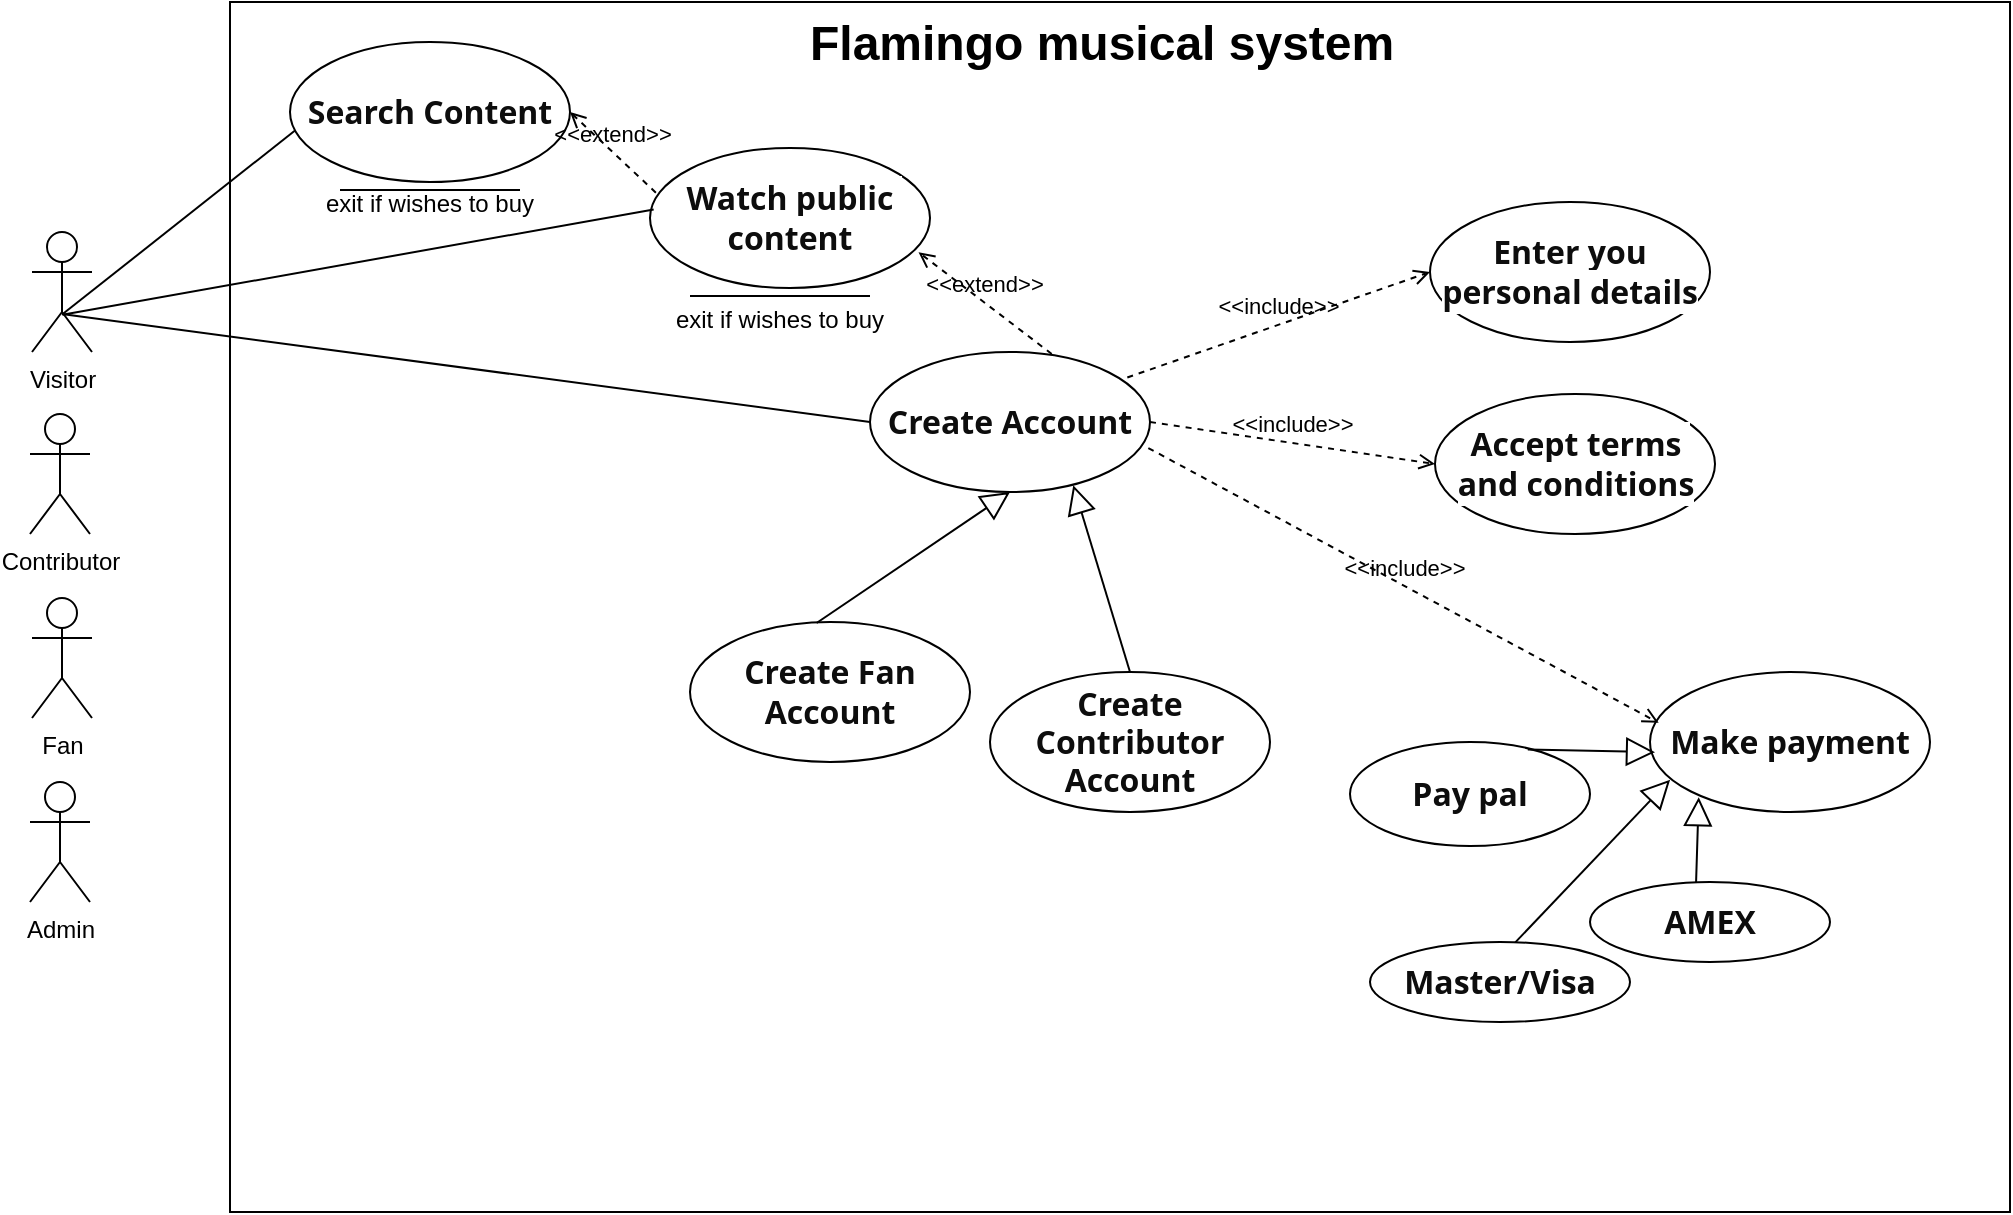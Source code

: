 <mxfile version="24.0.6" type="github">
  <diagram name="Page-1" id="_haE8Lw7t_zfTAj-2QSG">
    <mxGraphModel dx="2990" dy="-426" grid="1" gridSize="10" guides="1" tooltips="1" connect="1" arrows="1" fold="1" page="1" pageScale="1" pageWidth="850" pageHeight="1100" math="0" shadow="0">
      <root>
        <mxCell id="0" />
        <mxCell id="1" parent="0" />
        <mxCell id="QivvX561jmjx_v9K6voo-6" value="Contributor" style="shape=umlActor;verticalLabelPosition=bottom;verticalAlign=top;html=1;" vertex="1" parent="1">
          <mxGeometry x="-1550" y="1486" width="30" height="60" as="geometry" />
        </mxCell>
        <mxCell id="QivvX561jmjx_v9K6voo-7" value="Fan" style="shape=umlActor;verticalLabelPosition=bottom;verticalAlign=top;html=1;" vertex="1" parent="1">
          <mxGeometry x="-1549" y="1578" width="30" height="60" as="geometry" />
        </mxCell>
        <mxCell id="QivvX561jmjx_v9K6voo-8" value="Visitor" style="shape=umlActor;verticalLabelPosition=bottom;verticalAlign=top;html=1;" vertex="1" parent="1">
          <mxGeometry x="-1549" y="1395" width="30" height="60" as="geometry" />
        </mxCell>
        <mxCell id="QivvX561jmjx_v9K6voo-11" value="Admin&lt;div&gt;&lt;br&gt;&lt;/div&gt;" style="shape=umlActor;verticalLabelPosition=bottom;verticalAlign=top;html=1;" vertex="1" parent="1">
          <mxGeometry x="-1550" y="1670" width="30" height="60" as="geometry" />
        </mxCell>
        <mxCell id="QivvX561jmjx_v9K6voo-12" value="" style="rounded=0;whiteSpace=wrap;html=1;movable=0;resizable=0;rotatable=0;deletable=0;editable=0;locked=1;connectable=0;" vertex="1" parent="1">
          <mxGeometry x="-1450" y="1280" width="890" height="605" as="geometry" />
        </mxCell>
        <mxCell id="QivvX561jmjx_v9K6voo-16" value="&lt;h1 style=&quot;margin-top: 0px;&quot;&gt;Flamingo musical system&lt;/h1&gt;" style="text;html=1;whiteSpace=wrap;overflow=hidden;rounded=0;movable=0;resizable=0;rotatable=0;deletable=0;editable=0;locked=1;connectable=0;" vertex="1" parent="1">
          <mxGeometry x="-1162.5" y="1280" width="315" height="70" as="geometry" />
        </mxCell>
        <mxCell id="QivvX561jmjx_v9K6voo-18" value="&lt;span style=&quot;border: 0px solid rgb(227, 227, 227); box-sizing: border-box; --tw-border-spacing-x: 0; --tw-border-spacing-y: 0; --tw-translate-x: 0; --tw-translate-y: 0; --tw-rotate: 0; --tw-skew-x: 0; --tw-skew-y: 0; --tw-scale-x: 1; --tw-scale-y: 1; --tw-pan-x: ; --tw-pan-y: ; --tw-pinch-zoom: ; --tw-scroll-snap-strictness: proximity; --tw-gradient-from-position: ; --tw-gradient-via-position: ; --tw-gradient-to-position: ; --tw-ordinal: ; --tw-slashed-zero: ; --tw-numeric-figure: ; --tw-numeric-spacing: ; --tw-numeric-fraction: ; --tw-ring-inset: ; --tw-ring-offset-width: 0px; --tw-ring-offset-color: #fff; --tw-ring-color: rgba(69,89,164,.5); --tw-ring-offset-shadow: 0 0 transparent; --tw-ring-shadow: 0 0 transparent; --tw-shadow: 0 0 transparent; --tw-shadow-colored: 0 0 transparent; --tw-blur: ; --tw-brightness: ; --tw-contrast: ; --tw-grayscale: ; --tw-hue-rotate: ; --tw-invert: ; --tw-saturate: ; --tw-sepia: ; --tw-drop-shadow: ; --tw-backdrop-blur: ; --tw-backdrop-brightness: ; --tw-backdrop-contrast: ; --tw-backdrop-grayscale: ; --tw-backdrop-hue-rotate: ; --tw-backdrop-invert: ; --tw-backdrop-opacity: ; --tw-backdrop-saturate: ; --tw-backdrop-sepia: ; font-weight: 600; color: rgb(13, 13, 13); margin-top: 1.25em; margin-bottom: 1.25em; font-family: Söhne, ui-sans-serif, system-ui, -apple-system, &amp;quot;Segoe UI&amp;quot;, Roboto, Ubuntu, Cantarell, &amp;quot;Noto Sans&amp;quot;, sans-serif, &amp;quot;Helvetica Neue&amp;quot;, Arial, &amp;quot;Apple Color Emoji&amp;quot;, &amp;quot;Segoe UI Emoji&amp;quot;, &amp;quot;Segoe UI Symbol&amp;quot;, &amp;quot;Noto Color Emoji&amp;quot;; font-size: 16px; text-align: left; white-space-collapse: preserve; background-color: rgb(255, 255, 255);&quot;&gt;Search Content&lt;/span&gt;" style="ellipse;whiteSpace=wrap;html=1;" vertex="1" parent="1">
          <mxGeometry x="-1420" y="1300" width="140" height="70" as="geometry" />
        </mxCell>
        <mxCell id="QivvX561jmjx_v9K6voo-21" value="&lt;span style=&quot;border: 0px solid rgb(227, 227, 227); box-sizing: border-box; --tw-border-spacing-x: 0; --tw-border-spacing-y: 0; --tw-translate-x: 0; --tw-translate-y: 0; --tw-rotate: 0; --tw-skew-x: 0; --tw-skew-y: 0; --tw-scale-x: 1; --tw-scale-y: 1; --tw-pan-x: ; --tw-pan-y: ; --tw-pinch-zoom: ; --tw-scroll-snap-strictness: proximity; --tw-gradient-from-position: ; --tw-gradient-via-position: ; --tw-gradient-to-position: ; --tw-ordinal: ; --tw-slashed-zero: ; --tw-numeric-figure: ; --tw-numeric-spacing: ; --tw-numeric-fraction: ; --tw-ring-inset: ; --tw-ring-offset-width: 0px; --tw-ring-offset-color: #fff; --tw-ring-color: rgba(69,89,164,.5); --tw-ring-offset-shadow: 0 0 transparent; --tw-ring-shadow: 0 0 transparent; --tw-shadow: 0 0 transparent; --tw-shadow-colored: 0 0 transparent; --tw-blur: ; --tw-brightness: ; --tw-contrast: ; --tw-grayscale: ; --tw-hue-rotate: ; --tw-invert: ; --tw-saturate: ; --tw-sepia: ; --tw-drop-shadow: ; --tw-backdrop-blur: ; --tw-backdrop-brightness: ; --tw-backdrop-contrast: ; --tw-backdrop-grayscale: ; --tw-backdrop-hue-rotate: ; --tw-backdrop-invert: ; --tw-backdrop-opacity: ; --tw-backdrop-saturate: ; --tw-backdrop-sepia: ; font-weight: 600; color: rgb(13, 13, 13); margin-top: 1.25em; margin-bottom: 1.25em; font-family: Söhne, ui-sans-serif, system-ui, -apple-system, &amp;quot;Segoe UI&amp;quot;, Roboto, Ubuntu, Cantarell, &amp;quot;Noto Sans&amp;quot;, sans-serif, &amp;quot;Helvetica Neue&amp;quot;, Arial, &amp;quot;Apple Color Emoji&amp;quot;, &amp;quot;Segoe UI Emoji&amp;quot;, &amp;quot;Segoe UI Symbol&amp;quot;, &amp;quot;Noto Color Emoji&amp;quot;; font-size: 16px; text-align: left; white-space-collapse: preserve; background-color: rgb(255, 255, 255);&quot;&gt;Watch public content&lt;/span&gt;" style="ellipse;whiteSpace=wrap;html=1;" vertex="1" parent="1">
          <mxGeometry x="-1240" y="1353" width="140" height="70" as="geometry" />
        </mxCell>
        <mxCell id="QivvX561jmjx_v9K6voo-24" value="&lt;span style=&quot;color: rgb(13, 13, 13); font-family: Söhne, ui-sans-serif, system-ui, -apple-system, &amp;quot;Segoe UI&amp;quot;, Roboto, Ubuntu, Cantarell, &amp;quot;Noto Sans&amp;quot;, sans-serif, &amp;quot;Helvetica Neue&amp;quot;, Arial, &amp;quot;Apple Color Emoji&amp;quot;, &amp;quot;Segoe UI Emoji&amp;quot;, &amp;quot;Segoe UI Symbol&amp;quot;, &amp;quot;Noto Color Emoji&amp;quot;; font-size: 16px; font-weight: 600; text-align: left; white-space-collapse: preserve; background-color: rgb(255, 255, 255);&quot;&gt;Create Contributor Account&lt;/span&gt;" style="ellipse;whiteSpace=wrap;html=1;" vertex="1" parent="1">
          <mxGeometry x="-1070" y="1615" width="140" height="70" as="geometry" />
        </mxCell>
        <mxCell id="QivvX561jmjx_v9K6voo-25" value="&lt;span style=&quot;border: 0px solid rgb(227, 227, 227); box-sizing: border-box; --tw-border-spacing-x: 0; --tw-border-spacing-y: 0; --tw-translate-x: 0; --tw-translate-y: 0; --tw-rotate: 0; --tw-skew-x: 0; --tw-skew-y: 0; --tw-scale-x: 1; --tw-scale-y: 1; --tw-pan-x: ; --tw-pan-y: ; --tw-pinch-zoom: ; --tw-scroll-snap-strictness: proximity; --tw-gradient-from-position: ; --tw-gradient-via-position: ; --tw-gradient-to-position: ; --tw-ordinal: ; --tw-slashed-zero: ; --tw-numeric-figure: ; --tw-numeric-spacing: ; --tw-numeric-fraction: ; --tw-ring-inset: ; --tw-ring-offset-width: 0px; --tw-ring-offset-color: #fff; --tw-ring-color: rgba(69,89,164,.5); --tw-ring-offset-shadow: 0 0 transparent; --tw-ring-shadow: 0 0 transparent; --tw-shadow: 0 0 transparent; --tw-shadow-colored: 0 0 transparent; --tw-blur: ; --tw-brightness: ; --tw-contrast: ; --tw-grayscale: ; --tw-hue-rotate: ; --tw-invert: ; --tw-saturate: ; --tw-sepia: ; --tw-drop-shadow: ; --tw-backdrop-blur: ; --tw-backdrop-brightness: ; --tw-backdrop-contrast: ; --tw-backdrop-grayscale: ; --tw-backdrop-hue-rotate: ; --tw-backdrop-invert: ; --tw-backdrop-opacity: ; --tw-backdrop-saturate: ; --tw-backdrop-sepia: ; font-weight: 600; color: rgb(13, 13, 13); margin-top: 1.25em; margin-bottom: 1.25em; font-family: Söhne, ui-sans-serif, system-ui, -apple-system, &amp;quot;Segoe UI&amp;quot;, Roboto, Ubuntu, Cantarell, &amp;quot;Noto Sans&amp;quot;, sans-serif, &amp;quot;Helvetica Neue&amp;quot;, Arial, &amp;quot;Apple Color Emoji&amp;quot;, &amp;quot;Segoe UI Emoji&amp;quot;, &amp;quot;Segoe UI Symbol&amp;quot;, &amp;quot;Noto Color Emoji&amp;quot;; font-size: 16px; text-align: left; white-space-collapse: preserve; background-color: rgb(255, 255, 255);&quot;&gt;Create Account&lt;/span&gt;" style="ellipse;whiteSpace=wrap;html=1;" vertex="1" parent="1">
          <mxGeometry x="-1130" y="1455" width="140" height="70" as="geometry" />
        </mxCell>
        <mxCell id="QivvX561jmjx_v9K6voo-26" value="&lt;span style=&quot;color: rgb(13, 13, 13); font-family: Söhne, ui-sans-serif, system-ui, -apple-system, &amp;quot;Segoe UI&amp;quot;, Roboto, Ubuntu, Cantarell, &amp;quot;Noto Sans&amp;quot;, sans-serif, &amp;quot;Helvetica Neue&amp;quot;, Arial, &amp;quot;Apple Color Emoji&amp;quot;, &amp;quot;Segoe UI Emoji&amp;quot;, &amp;quot;Segoe UI Symbol&amp;quot;, &amp;quot;Noto Color Emoji&amp;quot;; font-size: 16px; font-weight: 600; text-align: left; white-space-collapse: preserve; background-color: rgb(255, 255, 255);&quot;&gt;Create Fan Account&lt;/span&gt;" style="ellipse;whiteSpace=wrap;html=1;" vertex="1" parent="1">
          <mxGeometry x="-1220" y="1590" width="140" height="70" as="geometry" />
        </mxCell>
        <mxCell id="QivvX561jmjx_v9K6voo-27" value="" style="endArrow=none;html=1;rounded=0;entryX=0;entryY=0.5;entryDx=0;entryDy=0;exitX=0.498;exitY=0.683;exitDx=0;exitDy=0;exitPerimeter=0;" edge="1" parent="1" source="QivvX561jmjx_v9K6voo-8" target="QivvX561jmjx_v9K6voo-25">
          <mxGeometry width="50" height="50" relative="1" as="geometry">
            <mxPoint x="-1570" y="1430" as="sourcePoint" />
            <mxPoint x="-1000" y="1480" as="targetPoint" />
          </mxGeometry>
        </mxCell>
        <mxCell id="QivvX561jmjx_v9K6voo-29" value="" style="edgeStyle=none;html=1;endSize=12;endArrow=block;endFill=0;rounded=0;entryX=0.5;entryY=1;entryDx=0;entryDy=0;exitX=0.452;exitY=0.007;exitDx=0;exitDy=0;exitPerimeter=0;" edge="1" parent="1" source="QivvX561jmjx_v9K6voo-26" target="QivvX561jmjx_v9K6voo-25">
          <mxGeometry width="160" relative="1" as="geometry">
            <mxPoint x="-1100" y="1578" as="sourcePoint" />
            <mxPoint x="-940" y="1578" as="targetPoint" />
          </mxGeometry>
        </mxCell>
        <mxCell id="QivvX561jmjx_v9K6voo-30" value="" style="endArrow=none;html=1;rounded=0;exitX=0.517;exitY=0.682;exitDx=0;exitDy=0;exitPerimeter=0;entryX=0.018;entryY=0.632;entryDx=0;entryDy=0;entryPerimeter=0;" edge="1" parent="1" source="QivvX561jmjx_v9K6voo-8" target="QivvX561jmjx_v9K6voo-18">
          <mxGeometry width="50" height="50" relative="1" as="geometry">
            <mxPoint x="-1050" y="1530" as="sourcePoint" />
            <mxPoint x="-1000" y="1480" as="targetPoint" />
          </mxGeometry>
        </mxCell>
        <mxCell id="QivvX561jmjx_v9K6voo-31" value="" style="endArrow=none;html=1;rounded=0;exitX=0.508;exitY=0.69;exitDx=0;exitDy=0;exitPerimeter=0;entryX=0.013;entryY=0.439;entryDx=0;entryDy=0;entryPerimeter=0;" edge="1" parent="1" source="QivvX561jmjx_v9K6voo-8" target="QivvX561jmjx_v9K6voo-21">
          <mxGeometry width="50" height="50" relative="1" as="geometry">
            <mxPoint x="-1050" y="1530" as="sourcePoint" />
            <mxPoint x="-1000" y="1480" as="targetPoint" />
          </mxGeometry>
        </mxCell>
        <mxCell id="QivvX561jmjx_v9K6voo-33" value="" style="edgeStyle=none;html=1;endSize=12;endArrow=block;endFill=0;rounded=0;entryX=0.726;entryY=0.952;entryDx=0;entryDy=0;exitX=0.5;exitY=0;exitDx=0;exitDy=0;entryPerimeter=0;" edge="1" parent="1" source="QivvX561jmjx_v9K6voo-24" target="QivvX561jmjx_v9K6voo-25">
          <mxGeometry width="160" relative="1" as="geometry">
            <mxPoint x="-1007" y="1615" as="sourcePoint" />
            <mxPoint x="-910" y="1550" as="targetPoint" />
          </mxGeometry>
        </mxCell>
        <mxCell id="QivvX561jmjx_v9K6voo-34" value="&lt;span style=&quot;border: 0px solid rgb(227, 227, 227); box-sizing: border-box; --tw-border-spacing-x: 0; --tw-border-spacing-y: 0; --tw-translate-x: 0; --tw-translate-y: 0; --tw-rotate: 0; --tw-skew-x: 0; --tw-skew-y: 0; --tw-scale-x: 1; --tw-scale-y: 1; --tw-pan-x: ; --tw-pan-y: ; --tw-pinch-zoom: ; --tw-scroll-snap-strictness: proximity; --tw-gradient-from-position: ; --tw-gradient-via-position: ; --tw-gradient-to-position: ; --tw-ordinal: ; --tw-slashed-zero: ; --tw-numeric-figure: ; --tw-numeric-spacing: ; --tw-numeric-fraction: ; --tw-ring-inset: ; --tw-ring-offset-width: 0px; --tw-ring-offset-color: #fff; --tw-ring-color: rgba(69,89,164,.5); --tw-ring-offset-shadow: 0 0 transparent; --tw-ring-shadow: 0 0 transparent; --tw-shadow: 0 0 transparent; --tw-shadow-colored: 0 0 transparent; --tw-blur: ; --tw-brightness: ; --tw-contrast: ; --tw-grayscale: ; --tw-hue-rotate: ; --tw-invert: ; --tw-saturate: ; --tw-sepia: ; --tw-drop-shadow: ; --tw-backdrop-blur: ; --tw-backdrop-brightness: ; --tw-backdrop-contrast: ; --tw-backdrop-grayscale: ; --tw-backdrop-hue-rotate: ; --tw-backdrop-invert: ; --tw-backdrop-opacity: ; --tw-backdrop-saturate: ; --tw-backdrop-sepia: ; font-weight: 600; color: rgb(13, 13, 13); margin-top: 1.25em; margin-bottom: 1.25em; font-family: Söhne, ui-sans-serif, system-ui, -apple-system, &amp;quot;Segoe UI&amp;quot;, Roboto, Ubuntu, Cantarell, &amp;quot;Noto Sans&amp;quot;, sans-serif, &amp;quot;Helvetica Neue&amp;quot;, Arial, &amp;quot;Apple Color Emoji&amp;quot;, &amp;quot;Segoe UI Emoji&amp;quot;, &amp;quot;Segoe UI Symbol&amp;quot;, &amp;quot;Noto Color Emoji&amp;quot;; font-size: 16px; text-align: left; white-space-collapse: preserve; background-color: rgb(255, 255, 255);&quot;&gt;Enter you personal details&lt;/span&gt;" style="ellipse;whiteSpace=wrap;html=1;" vertex="1" parent="1">
          <mxGeometry x="-850" y="1380" width="140" height="70" as="geometry" />
        </mxCell>
        <mxCell id="QivvX561jmjx_v9K6voo-35" value="&lt;span style=&quot;border: 0px solid rgb(227, 227, 227); box-sizing: border-box; --tw-border-spacing-x: 0; --tw-border-spacing-y: 0; --tw-translate-x: 0; --tw-translate-y: 0; --tw-rotate: 0; --tw-skew-x: 0; --tw-skew-y: 0; --tw-scale-x: 1; --tw-scale-y: 1; --tw-pan-x: ; --tw-pan-y: ; --tw-pinch-zoom: ; --tw-scroll-snap-strictness: proximity; --tw-gradient-from-position: ; --tw-gradient-via-position: ; --tw-gradient-to-position: ; --tw-ordinal: ; --tw-slashed-zero: ; --tw-numeric-figure: ; --tw-numeric-spacing: ; --tw-numeric-fraction: ; --tw-ring-inset: ; --tw-ring-offset-width: 0px; --tw-ring-offset-color: #fff; --tw-ring-color: rgba(69,89,164,.5); --tw-ring-offset-shadow: 0 0 transparent; --tw-ring-shadow: 0 0 transparent; --tw-shadow: 0 0 transparent; --tw-shadow-colored: 0 0 transparent; --tw-blur: ; --tw-brightness: ; --tw-contrast: ; --tw-grayscale: ; --tw-hue-rotate: ; --tw-invert: ; --tw-saturate: ; --tw-sepia: ; --tw-drop-shadow: ; --tw-backdrop-blur: ; --tw-backdrop-brightness: ; --tw-backdrop-contrast: ; --tw-backdrop-grayscale: ; --tw-backdrop-hue-rotate: ; --tw-backdrop-invert: ; --tw-backdrop-opacity: ; --tw-backdrop-saturate: ; --tw-backdrop-sepia: ; font-weight: 600; color: rgb(13, 13, 13); margin-top: 1.25em; margin-bottom: 1.25em; font-family: Söhne, ui-sans-serif, system-ui, -apple-system, &amp;quot;Segoe UI&amp;quot;, Roboto, Ubuntu, Cantarell, &amp;quot;Noto Sans&amp;quot;, sans-serif, &amp;quot;Helvetica Neue&amp;quot;, Arial, &amp;quot;Apple Color Emoji&amp;quot;, &amp;quot;Segoe UI Emoji&amp;quot;, &amp;quot;Segoe UI Symbol&amp;quot;, &amp;quot;Noto Color Emoji&amp;quot;; font-size: 16px; text-align: left; white-space-collapse: preserve; background-color: rgb(255, 255, 255);&quot;&gt;Accept terms and conditions&lt;/span&gt;" style="ellipse;whiteSpace=wrap;html=1;" vertex="1" parent="1">
          <mxGeometry x="-847.5" y="1476" width="140" height="70" as="geometry" />
        </mxCell>
        <mxCell id="QivvX561jmjx_v9K6voo-36" value="&lt;span style=&quot;border: 0px solid rgb(227, 227, 227); box-sizing: border-box; --tw-border-spacing-x: 0; --tw-border-spacing-y: 0; --tw-translate-x: 0; --tw-translate-y: 0; --tw-rotate: 0; --tw-skew-x: 0; --tw-skew-y: 0; --tw-scale-x: 1; --tw-scale-y: 1; --tw-pan-x: ; --tw-pan-y: ; --tw-pinch-zoom: ; --tw-scroll-snap-strictness: proximity; --tw-gradient-from-position: ; --tw-gradient-via-position: ; --tw-gradient-to-position: ; --tw-ordinal: ; --tw-slashed-zero: ; --tw-numeric-figure: ; --tw-numeric-spacing: ; --tw-numeric-fraction: ; --tw-ring-inset: ; --tw-ring-offset-width: 0px; --tw-ring-offset-color: #fff; --tw-ring-color: rgba(69,89,164,.5); --tw-ring-offset-shadow: 0 0 transparent; --tw-ring-shadow: 0 0 transparent; --tw-shadow: 0 0 transparent; --tw-shadow-colored: 0 0 transparent; --tw-blur: ; --tw-brightness: ; --tw-contrast: ; --tw-grayscale: ; --tw-hue-rotate: ; --tw-invert: ; --tw-saturate: ; --tw-sepia: ; --tw-drop-shadow: ; --tw-backdrop-blur: ; --tw-backdrop-brightness: ; --tw-backdrop-contrast: ; --tw-backdrop-grayscale: ; --tw-backdrop-hue-rotate: ; --tw-backdrop-invert: ; --tw-backdrop-opacity: ; --tw-backdrop-saturate: ; --tw-backdrop-sepia: ; font-weight: 600; color: rgb(13, 13, 13); margin-top: 1.25em; margin-bottom: 1.25em; font-family: Söhne, ui-sans-serif, system-ui, -apple-system, &amp;quot;Segoe UI&amp;quot;, Roboto, Ubuntu, Cantarell, &amp;quot;Noto Sans&amp;quot;, sans-serif, &amp;quot;Helvetica Neue&amp;quot;, Arial, &amp;quot;Apple Color Emoji&amp;quot;, &amp;quot;Segoe UI Emoji&amp;quot;, &amp;quot;Segoe UI Symbol&amp;quot;, &amp;quot;Noto Color Emoji&amp;quot;; font-size: 16px; text-align: left; white-space-collapse: preserve; background-color: rgb(255, 255, 255);&quot;&gt;Make payment&lt;/span&gt;" style="ellipse;whiteSpace=wrap;html=1;" vertex="1" parent="1">
          <mxGeometry x="-740" y="1615" width="140" height="70" as="geometry" />
        </mxCell>
        <mxCell id="QivvX561jmjx_v9K6voo-37" value="&amp;lt;&amp;lt;include&amp;gt;&amp;gt;" style="html=1;verticalAlign=bottom;labelBackgroundColor=none;endArrow=open;endFill=0;dashed=1;rounded=0;exitX=0.919;exitY=0.182;exitDx=0;exitDy=0;exitPerimeter=0;entryX=0;entryY=0.5;entryDx=0;entryDy=0;" edge="1" parent="1" source="QivvX561jmjx_v9K6voo-25" target="QivvX561jmjx_v9K6voo-34">
          <mxGeometry width="160" relative="1" as="geometry">
            <mxPoint x="-990" y="1486" as="sourcePoint" />
            <mxPoint x="-830" y="1486" as="targetPoint" />
          </mxGeometry>
        </mxCell>
        <mxCell id="QivvX561jmjx_v9K6voo-38" value="&amp;lt;&amp;lt;include&amp;gt;&amp;gt;" style="html=1;verticalAlign=bottom;labelBackgroundColor=none;endArrow=open;endFill=0;dashed=1;rounded=0;exitX=1;exitY=0.5;exitDx=0;exitDy=0;entryX=0;entryY=0.5;entryDx=0;entryDy=0;" edge="1" parent="1" source="QivvX561jmjx_v9K6voo-25" target="QivvX561jmjx_v9K6voo-35">
          <mxGeometry width="160" relative="1" as="geometry">
            <mxPoint x="-991" y="1478" as="sourcePoint" />
            <mxPoint x="-840" y="1425" as="targetPoint" />
          </mxGeometry>
        </mxCell>
        <mxCell id="QivvX561jmjx_v9K6voo-39" value="&amp;lt;&amp;lt;include&amp;gt;&amp;gt;" style="html=1;verticalAlign=bottom;labelBackgroundColor=none;endArrow=open;endFill=0;dashed=1;rounded=0;exitX=0.994;exitY=0.686;exitDx=0;exitDy=0;entryX=0.031;entryY=0.363;entryDx=0;entryDy=0;exitPerimeter=0;entryPerimeter=0;" edge="1" parent="1" source="QivvX561jmjx_v9K6voo-25" target="QivvX561jmjx_v9K6voo-36">
          <mxGeometry width="160" relative="1" as="geometry">
            <mxPoint x="-980" y="1500" as="sourcePoint" />
            <mxPoint x="-837" y="1521" as="targetPoint" />
          </mxGeometry>
        </mxCell>
        <mxCell id="QivvX561jmjx_v9K6voo-40" value="&lt;span style=&quot;border: 0px solid rgb(227, 227, 227); box-sizing: border-box; --tw-border-spacing-x: 0; --tw-border-spacing-y: 0; --tw-translate-x: 0; --tw-translate-y: 0; --tw-rotate: 0; --tw-skew-x: 0; --tw-skew-y: 0; --tw-scale-x: 1; --tw-scale-y: 1; --tw-pan-x: ; --tw-pan-y: ; --tw-pinch-zoom: ; --tw-scroll-snap-strictness: proximity; --tw-gradient-from-position: ; --tw-gradient-via-position: ; --tw-gradient-to-position: ; --tw-ordinal: ; --tw-slashed-zero: ; --tw-numeric-figure: ; --tw-numeric-spacing: ; --tw-numeric-fraction: ; --tw-ring-inset: ; --tw-ring-offset-width: 0px; --tw-ring-offset-color: #fff; --tw-ring-color: rgba(69,89,164,.5); --tw-ring-offset-shadow: 0 0 transparent; --tw-ring-shadow: 0 0 transparent; --tw-shadow: 0 0 transparent; --tw-shadow-colored: 0 0 transparent; --tw-blur: ; --tw-brightness: ; --tw-contrast: ; --tw-grayscale: ; --tw-hue-rotate: ; --tw-invert: ; --tw-saturate: ; --tw-sepia: ; --tw-drop-shadow: ; --tw-backdrop-blur: ; --tw-backdrop-brightness: ; --tw-backdrop-contrast: ; --tw-backdrop-grayscale: ; --tw-backdrop-hue-rotate: ; --tw-backdrop-invert: ; --tw-backdrop-opacity: ; --tw-backdrop-saturate: ; --tw-backdrop-sepia: ; font-weight: 600; color: rgb(13, 13, 13); margin-top: 1.25em; margin-bottom: 1.25em; font-family: Söhne, ui-sans-serif, system-ui, -apple-system, &amp;quot;Segoe UI&amp;quot;, Roboto, Ubuntu, Cantarell, &amp;quot;Noto Sans&amp;quot;, sans-serif, &amp;quot;Helvetica Neue&amp;quot;, Arial, &amp;quot;Apple Color Emoji&amp;quot;, &amp;quot;Segoe UI Emoji&amp;quot;, &amp;quot;Segoe UI Symbol&amp;quot;, &amp;quot;Noto Color Emoji&amp;quot;; font-size: 16px; text-align: left; white-space-collapse: preserve; background-color: rgb(255, 255, 255);&quot;&gt;Pay pal&lt;/span&gt;" style="ellipse;whiteSpace=wrap;html=1;" vertex="1" parent="1">
          <mxGeometry x="-890" y="1650" width="120" height="52" as="geometry" />
        </mxCell>
        <mxCell id="QivvX561jmjx_v9K6voo-41" value="&lt;span style=&quot;border: 0px solid rgb(227, 227, 227); box-sizing: border-box; --tw-border-spacing-x: 0; --tw-border-spacing-y: 0; --tw-translate-x: 0; --tw-translate-y: 0; --tw-rotate: 0; --tw-skew-x: 0; --tw-skew-y: 0; --tw-scale-x: 1; --tw-scale-y: 1; --tw-pan-x: ; --tw-pan-y: ; --tw-pinch-zoom: ; --tw-scroll-snap-strictness: proximity; --tw-gradient-from-position: ; --tw-gradient-via-position: ; --tw-gradient-to-position: ; --tw-ordinal: ; --tw-slashed-zero: ; --tw-numeric-figure: ; --tw-numeric-spacing: ; --tw-numeric-fraction: ; --tw-ring-inset: ; --tw-ring-offset-width: 0px; --tw-ring-offset-color: #fff; --tw-ring-color: rgba(69,89,164,.5); --tw-ring-offset-shadow: 0 0 transparent; --tw-ring-shadow: 0 0 transparent; --tw-shadow: 0 0 transparent; --tw-shadow-colored: 0 0 transparent; --tw-blur: ; --tw-brightness: ; --tw-contrast: ; --tw-grayscale: ; --tw-hue-rotate: ; --tw-invert: ; --tw-saturate: ; --tw-sepia: ; --tw-drop-shadow: ; --tw-backdrop-blur: ; --tw-backdrop-brightness: ; --tw-backdrop-contrast: ; --tw-backdrop-grayscale: ; --tw-backdrop-hue-rotate: ; --tw-backdrop-invert: ; --tw-backdrop-opacity: ; --tw-backdrop-saturate: ; --tw-backdrop-sepia: ; font-weight: 600; color: rgb(13, 13, 13); margin-top: 1.25em; margin-bottom: 1.25em; font-family: Söhne, ui-sans-serif, system-ui, -apple-system, &amp;quot;Segoe UI&amp;quot;, Roboto, Ubuntu, Cantarell, &amp;quot;Noto Sans&amp;quot;, sans-serif, &amp;quot;Helvetica Neue&amp;quot;, Arial, &amp;quot;Apple Color Emoji&amp;quot;, &amp;quot;Segoe UI Emoji&amp;quot;, &amp;quot;Segoe UI Symbol&amp;quot;, &amp;quot;Noto Color Emoji&amp;quot;; font-size: 16px; text-align: left; white-space-collapse: preserve; background-color: rgb(255, 255, 255);&quot;&gt;AMEX&lt;/span&gt;" style="ellipse;whiteSpace=wrap;html=1;" vertex="1" parent="1">
          <mxGeometry x="-770" y="1720" width="120" height="40" as="geometry" />
        </mxCell>
        <mxCell id="QivvX561jmjx_v9K6voo-43" value="" style="edgeStyle=none;html=1;endSize=12;endArrow=block;endFill=0;rounded=0;entryX=0.018;entryY=0.573;entryDx=0;entryDy=0;exitX=0.741;exitY=0.071;exitDx=0;exitDy=0;entryPerimeter=0;exitPerimeter=0;" edge="1" parent="1" source="QivvX561jmjx_v9K6voo-40" target="QivvX561jmjx_v9K6voo-36">
          <mxGeometry width="160" relative="1" as="geometry">
            <mxPoint x="-1052" y="1746.5" as="sourcePoint" />
            <mxPoint x="-1080" y="1653.5" as="targetPoint" />
          </mxGeometry>
        </mxCell>
        <mxCell id="QivvX561jmjx_v9K6voo-44" value="" style="edgeStyle=none;html=1;endSize=12;endArrow=block;endFill=0;rounded=0;entryX=0.072;entryY=0.769;entryDx=0;entryDy=0;exitX=0.558;exitY=0.008;exitDx=0;exitDy=0;entryPerimeter=0;exitPerimeter=0;" edge="1" parent="1" source="QivvX561jmjx_v9K6voo-47" target="QivvX561jmjx_v9K6voo-36">
          <mxGeometry width="160" relative="1" as="geometry">
            <mxPoint x="-880" y="1723" as="sourcePoint" />
            <mxPoint x="-908" y="1630" as="targetPoint" />
          </mxGeometry>
        </mxCell>
        <mxCell id="QivvX561jmjx_v9K6voo-45" value="" style="edgeStyle=none;html=1;endSize=12;endArrow=block;endFill=0;rounded=0;entryX=0.174;entryY=0.894;entryDx=0;entryDy=0;exitX=0.442;exitY=-0.001;exitDx=0;exitDy=0;entryPerimeter=0;exitPerimeter=0;" edge="1" parent="1" source="QivvX561jmjx_v9K6voo-41" target="QivvX561jmjx_v9K6voo-36">
          <mxGeometry width="160" relative="1" as="geometry">
            <mxPoint x="-822" y="1731" as="sourcePoint" />
            <mxPoint x="-850" y="1638" as="targetPoint" />
          </mxGeometry>
        </mxCell>
        <mxCell id="QivvX561jmjx_v9K6voo-47" value="&lt;span style=&quot;border: 0px solid rgb(227, 227, 227); box-sizing: border-box; --tw-border-spacing-x: 0; --tw-border-spacing-y: 0; --tw-translate-x: 0; --tw-translate-y: 0; --tw-rotate: 0; --tw-skew-x: 0; --tw-skew-y: 0; --tw-scale-x: 1; --tw-scale-y: 1; --tw-pan-x: ; --tw-pan-y: ; --tw-pinch-zoom: ; --tw-scroll-snap-strictness: proximity; --tw-gradient-from-position: ; --tw-gradient-via-position: ; --tw-gradient-to-position: ; --tw-ordinal: ; --tw-slashed-zero: ; --tw-numeric-figure: ; --tw-numeric-spacing: ; --tw-numeric-fraction: ; --tw-ring-inset: ; --tw-ring-offset-width: 0px; --tw-ring-offset-color: #fff; --tw-ring-color: rgba(69,89,164,.5); --tw-ring-offset-shadow: 0 0 transparent; --tw-ring-shadow: 0 0 transparent; --tw-shadow: 0 0 transparent; --tw-shadow-colored: 0 0 transparent; --tw-blur: ; --tw-brightness: ; --tw-contrast: ; --tw-grayscale: ; --tw-hue-rotate: ; --tw-invert: ; --tw-saturate: ; --tw-sepia: ; --tw-drop-shadow: ; --tw-backdrop-blur: ; --tw-backdrop-brightness: ; --tw-backdrop-contrast: ; --tw-backdrop-grayscale: ; --tw-backdrop-hue-rotate: ; --tw-backdrop-invert: ; --tw-backdrop-opacity: ; --tw-backdrop-saturate: ; --tw-backdrop-sepia: ; font-weight: 600; color: rgb(13, 13, 13); margin-top: 1.25em; margin-bottom: 1.25em; font-family: Söhne, ui-sans-serif, system-ui, -apple-system, &amp;quot;Segoe UI&amp;quot;, Roboto, Ubuntu, Cantarell, &amp;quot;Noto Sans&amp;quot;, sans-serif, &amp;quot;Helvetica Neue&amp;quot;, Arial, &amp;quot;Apple Color Emoji&amp;quot;, &amp;quot;Segoe UI Emoji&amp;quot;, &amp;quot;Segoe UI Symbol&amp;quot;, &amp;quot;Noto Color Emoji&amp;quot;; font-size: 16px; text-align: left; white-space-collapse: preserve; background-color: rgb(255, 255, 255);&quot;&gt;Master/Visa&lt;/span&gt;" style="ellipse;whiteSpace=wrap;html=1;" vertex="1" parent="1">
          <mxGeometry x="-880" y="1750" width="130" height="40" as="geometry" />
        </mxCell>
        <mxCell id="QivvX561jmjx_v9K6voo-49" value="&amp;lt;&amp;lt;extend&amp;gt;&amp;gt;" style="html=1;verticalAlign=bottom;labelBackgroundColor=none;endArrow=open;endFill=0;dashed=1;rounded=0;exitX=0.649;exitY=0.014;exitDx=0;exitDy=0;exitPerimeter=0;entryX=0.959;entryY=0.744;entryDx=0;entryDy=0;entryPerimeter=0;" edge="1" parent="1" source="QivvX561jmjx_v9K6voo-25" target="QivvX561jmjx_v9K6voo-21">
          <mxGeometry width="160" relative="1" as="geometry">
            <mxPoint x="-991" y="1478" as="sourcePoint" />
            <mxPoint x="-840" y="1425" as="targetPoint" />
          </mxGeometry>
        </mxCell>
        <mxCell id="QivvX561jmjx_v9K6voo-50" value="&#xa;" style="line;strokeWidth=1;fillColor=none;align=left;verticalAlign=middle;spacingTop=-1;spacingLeft=3;spacingRight=3;rotatable=0;labelPosition=right;points=[];portConstraint=eastwest;strokeColor=inherit;" vertex="1" parent="1">
          <mxGeometry x="-1220" y="1423" width="90" height="8" as="geometry" />
        </mxCell>
        <mxCell id="QivvX561jmjx_v9K6voo-51" value="&#xa;" style="line;strokeWidth=1;fillColor=none;align=left;verticalAlign=middle;spacingTop=-1;spacingLeft=3;spacingRight=3;rotatable=0;labelPosition=right;points=[];portConstraint=eastwest;strokeColor=inherit;" vertex="1" parent="1">
          <mxGeometry x="-1395" y="1370" width="90" height="8" as="geometry" />
        </mxCell>
        <mxCell id="QivvX561jmjx_v9K6voo-52" value="&amp;lt;&amp;lt;extend&amp;gt;&amp;gt;" style="html=1;verticalAlign=bottom;labelBackgroundColor=none;endArrow=open;endFill=0;dashed=1;rounded=0;entryX=1;entryY=0.5;entryDx=0;entryDy=0;exitX=0.021;exitY=0.319;exitDx=0;exitDy=0;exitPerimeter=0;" edge="1" parent="1" source="QivvX561jmjx_v9K6voo-21" target="QivvX561jmjx_v9K6voo-18">
          <mxGeometry width="160" relative="1" as="geometry">
            <mxPoint x="-1090" y="1460" as="sourcePoint" />
            <mxPoint x="-1074" y="1404" as="targetPoint" />
          </mxGeometry>
        </mxCell>
        <mxCell id="QivvX561jmjx_v9K6voo-54" value="exit if wishes to buy&lt;div style=&quot;padding: 0px; margin: 0px;&quot;&gt;&lt;br style=&quot;padding: 0px; margin: 0px; text-align: left; text-wrap: nowrap; background-color: rgb(255, 255, 255);&quot;&gt;&lt;/div&gt;" style="text;html=1;align=center;verticalAlign=middle;whiteSpace=wrap;rounded=0;" vertex="1" parent="1">
          <mxGeometry x="-1410" y="1373" width="120" height="30" as="geometry" />
        </mxCell>
        <mxCell id="QivvX561jmjx_v9K6voo-55" value="exit if wishes to buy&lt;div style=&quot;padding: 0px; margin: 0px;&quot;&gt;&lt;br style=&quot;padding: 0px; margin: 0px; text-align: left; text-wrap: nowrap; background-color: rgb(255, 255, 255);&quot;&gt;&lt;/div&gt;" style="text;html=1;align=center;verticalAlign=middle;whiteSpace=wrap;rounded=0;" vertex="1" parent="1">
          <mxGeometry x="-1235" y="1431" width="120" height="30" as="geometry" />
        </mxCell>
      </root>
    </mxGraphModel>
  </diagram>
</mxfile>
